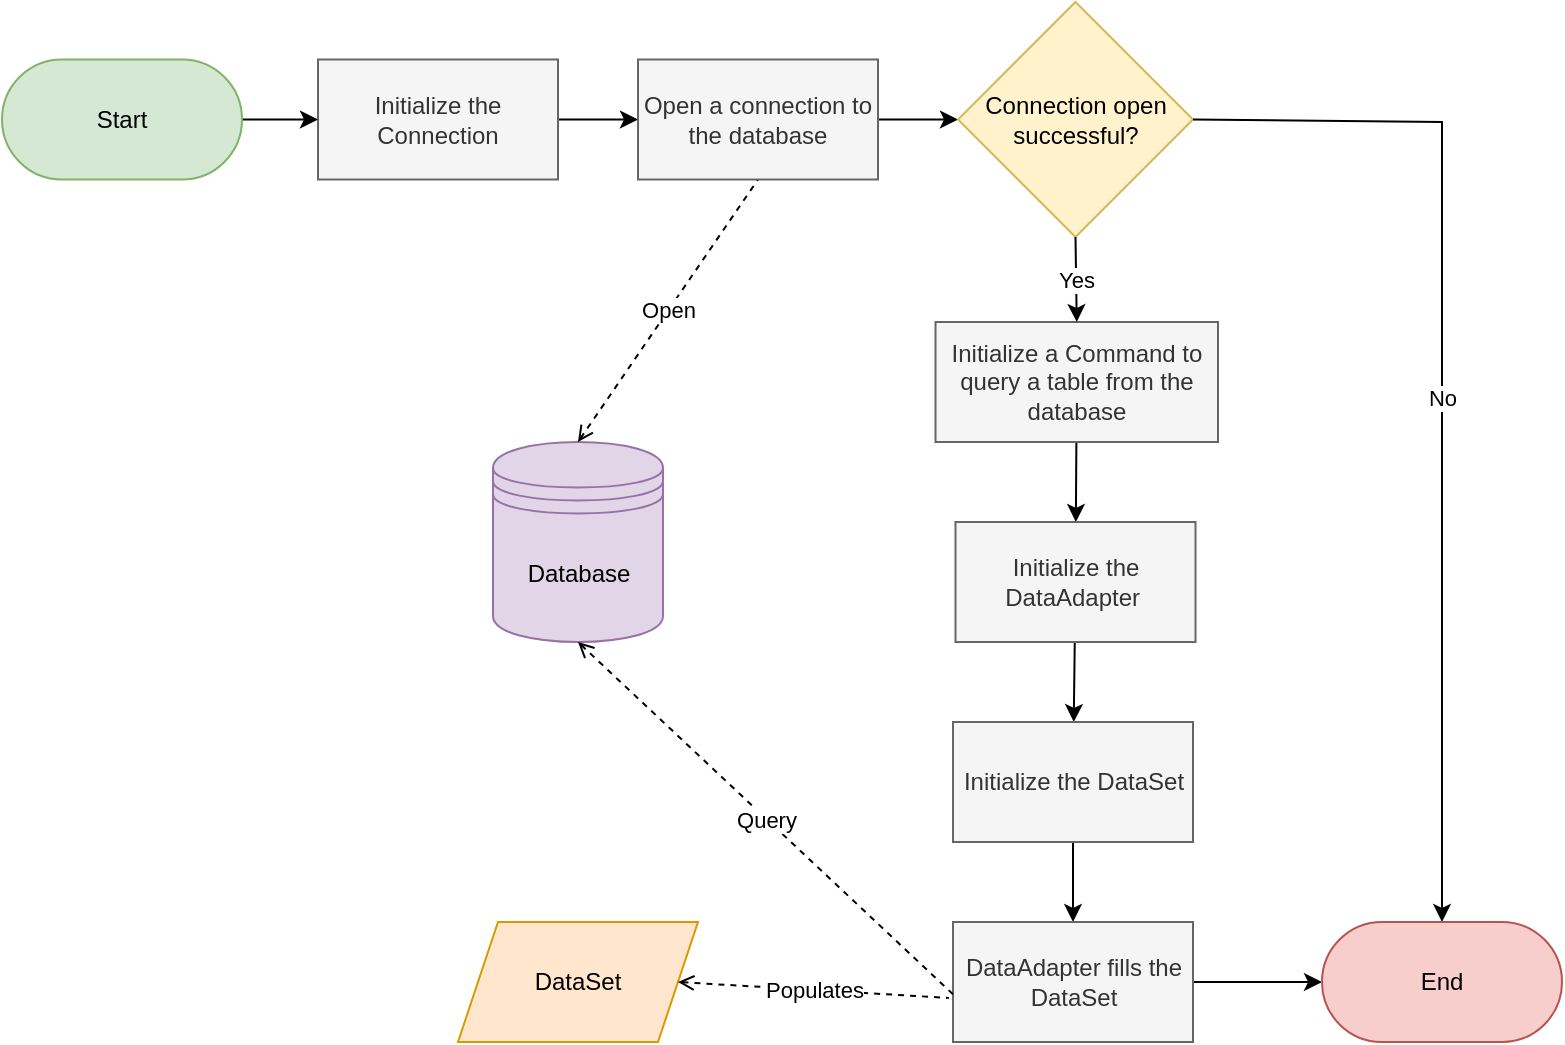 <mxfile>
    <diagram id="3xxcRuavey3QMDT6By1p" name="Page-1">
        <mxGraphModel dx="1064" dy="790" grid="1" gridSize="10" guides="1" tooltips="1" connect="1" arrows="1" fold="1" page="1" pageScale="1" pageWidth="850" pageHeight="1100" background="#ffffff" math="0" shadow="0">
            <root>
                <mxCell id="0"/>
                <mxCell id="1" parent="0"/>
                <mxCell id="16" value="" style="edgeStyle=none;html=1;" parent="1" source="6" target="12" edge="1">
                    <mxGeometry relative="1" as="geometry"/>
                </mxCell>
                <mxCell id="6" value="Initialize the Connection" style="rounded=0;whiteSpace=wrap;html=1;fillColor=#f5f5f5;fontColor=#333333;strokeColor=#666666;" parent="1" vertex="1">
                    <mxGeometry x="198" y="48.75" width="120" height="60" as="geometry"/>
                </mxCell>
                <mxCell id="21" value="" style="edgeStyle=none;html=1;" parent="1" source="7" target="8" edge="1">
                    <mxGeometry relative="1" as="geometry"/>
                </mxCell>
                <mxCell id="7" value="Initialize a Command to query a table from the database" style="rounded=0;whiteSpace=wrap;html=1;fillColor=#f5f5f5;fontColor=#333333;strokeColor=#666666;" parent="1" vertex="1">
                    <mxGeometry x="506.75" y="180" width="141.25" height="60" as="geometry"/>
                </mxCell>
                <mxCell id="22" value="" style="edgeStyle=none;html=1;" parent="1" source="8" target="9" edge="1">
                    <mxGeometry relative="1" as="geometry"/>
                </mxCell>
                <mxCell id="8" value="Initialize the DataAdapter&amp;nbsp;" style="rounded=0;whiteSpace=wrap;html=1;fillColor=#f5f5f5;fontColor=#333333;strokeColor=#666666;" parent="1" vertex="1">
                    <mxGeometry x="516.75" y="280" width="120" height="60" as="geometry"/>
                </mxCell>
                <mxCell id="23" value="" style="edgeStyle=none;html=1;" parent="1" source="9" target="17" edge="1">
                    <mxGeometry relative="1" as="geometry"/>
                </mxCell>
                <mxCell id="9" value="Initialize the DataSet" style="rounded=0;whiteSpace=wrap;html=1;fillColor=#f5f5f5;fontColor=#333333;strokeColor=#666666;" parent="1" vertex="1">
                    <mxGeometry x="515.5" y="380" width="120" height="60" as="geometry"/>
                </mxCell>
                <mxCell id="10" value="Database" style="shape=datastore;whiteSpace=wrap;html=1;fillColor=#e1d5e7;strokeColor=#9673a6;" parent="1" vertex="1">
                    <mxGeometry x="285.5" y="240" width="85" height="100" as="geometry"/>
                </mxCell>
                <mxCell id="11" value="Open" style="endArrow=none;dashed=1;html=1;exitX=0.5;exitY=0;exitDx=0;exitDy=0;entryX=0.5;entryY=1;entryDx=0;entryDy=0;endFill=0;startArrow=open;startFill=0;" parent="1" source="10" target="12" edge="1">
                    <mxGeometry width="50" height="50" relative="1" as="geometry">
                        <mxPoint x="328" y="230" as="sourcePoint"/>
                        <mxPoint x="378" y="180" as="targetPoint"/>
                    </mxGeometry>
                </mxCell>
                <mxCell id="15" value="" style="edgeStyle=none;html=1;entryX=0;entryY=0.5;entryDx=0;entryDy=0;" parent="1" source="12" target="13" edge="1">
                    <mxGeometry relative="1" as="geometry">
                        <mxPoint x="519.25" y="78.75" as="targetPoint"/>
                    </mxGeometry>
                </mxCell>
                <mxCell id="12" value="Open a connection to the database" style="rounded=0;whiteSpace=wrap;html=1;fillColor=#f5f5f5;fontColor=#333333;strokeColor=#666666;" parent="1" vertex="1">
                    <mxGeometry x="358" y="48.75" width="120" height="60" as="geometry"/>
                </mxCell>
                <mxCell id="13" value="Connection open successful?" style="rhombus;whiteSpace=wrap;html=1;fillColor=#fff2cc;strokeColor=#d6b656;" parent="1" vertex="1">
                    <mxGeometry x="518" y="20" width="117.5" height="117.5" as="geometry"/>
                </mxCell>
                <mxCell id="14" value="" style="endArrow=classic;html=1;entryX=0;entryY=0.5;entryDx=0;entryDy=0;exitX=1;exitY=0.5;exitDx=0;exitDy=0;" parent="1" source="27" target="6" edge="1">
                    <mxGeometry width="50" height="50" relative="1" as="geometry">
                        <mxPoint x="188" y="140" as="sourcePoint"/>
                        <mxPoint x="438" y="240" as="targetPoint"/>
                    </mxGeometry>
                </mxCell>
                <mxCell id="24" value="" style="edgeStyle=none;html=1;entryX=0;entryY=0.5;entryDx=0;entryDy=0;" parent="1" source="17" target="28" edge="1">
                    <mxGeometry relative="1" as="geometry">
                        <mxPoint x="700" y="640" as="targetPoint"/>
                    </mxGeometry>
                </mxCell>
                <mxCell id="17" value="DataAdapter fills the DataSet" style="rounded=0;whiteSpace=wrap;html=1;fillColor=#f5f5f5;fontColor=#333333;strokeColor=#666666;" parent="1" vertex="1">
                    <mxGeometry x="515.5" y="480" width="120" height="60" as="geometry"/>
                </mxCell>
                <mxCell id="18" value="Query" style="endArrow=none;dashed=1;html=1;entryX=0.008;entryY=0.617;entryDx=0;entryDy=0;entryPerimeter=0;exitX=0.5;exitY=1;exitDx=0;exitDy=0;startArrow=open;startFill=0;" parent="1" source="10" target="17" edge="1">
                    <mxGeometry width="50" height="50" relative="1" as="geometry">
                        <mxPoint x="458" y="370" as="sourcePoint"/>
                        <mxPoint x="508" y="320" as="targetPoint"/>
                    </mxGeometry>
                </mxCell>
                <mxCell id="19" value="DataSet" style="shape=parallelogram;perimeter=parallelogramPerimeter;whiteSpace=wrap;html=1;fixedSize=1;fillColor=#ffe6cc;strokeColor=#d79b00;" parent="1" vertex="1">
                    <mxGeometry x="268" y="480" width="120" height="60" as="geometry"/>
                </mxCell>
                <mxCell id="20" value="Populates" style="endArrow=none;dashed=1;html=1;entryX=-0.017;entryY=0.633;entryDx=0;entryDy=0;exitX=1;exitY=0.5;exitDx=0;exitDy=0;entryPerimeter=0;startArrow=open;startFill=0;" parent="1" source="19" target="17" edge="1">
                    <mxGeometry width="50" height="50" relative="1" as="geometry">
                        <mxPoint x="458" y="370" as="sourcePoint"/>
                        <mxPoint x="508" y="320" as="targetPoint"/>
                    </mxGeometry>
                </mxCell>
                <mxCell id="25" value="Yes" style="endArrow=classic;html=1;entryX=0.5;entryY=0;entryDx=0;entryDy=0;exitX=0.5;exitY=1;exitDx=0;exitDy=0;" parent="1" source="13" target="7" edge="1">
                    <mxGeometry width="50" height="50" relative="1" as="geometry">
                        <mxPoint x="640" y="138" as="sourcePoint"/>
                        <mxPoint x="608" y="210" as="targetPoint"/>
                    </mxGeometry>
                </mxCell>
                <mxCell id="26" value="No" style="endArrow=classic;html=1;jumpStyle=none;rounded=0;exitX=1;exitY=0.5;exitDx=0;exitDy=0;entryX=0.5;entryY=0;entryDx=0;entryDy=0;" parent="1" source="13" target="28" edge="1">
                    <mxGeometry width="50" height="50" relative="1" as="geometry">
                        <mxPoint x="637" y="80" as="sourcePoint"/>
                        <mxPoint x="758" y="430" as="targetPoint"/>
                        <Array as="points">
                            <mxPoint x="760" y="80"/>
                        </Array>
                    </mxGeometry>
                </mxCell>
                <mxCell id="27" value="Start" style="rounded=1;whiteSpace=wrap;html=1;arcSize=50;fillColor=#d5e8d4;strokeColor=#82b366;" parent="1" vertex="1">
                    <mxGeometry x="40" y="48.75" width="120" height="60" as="geometry"/>
                </mxCell>
                <mxCell id="28" value="End" style="rounded=1;whiteSpace=wrap;html=1;arcSize=50;fillColor=#f8cecc;strokeColor=#b85450;" parent="1" vertex="1">
                    <mxGeometry x="700" y="480" width="120" height="60" as="geometry"/>
                </mxCell>
            </root>
        </mxGraphModel>
    </diagram>
</mxfile>